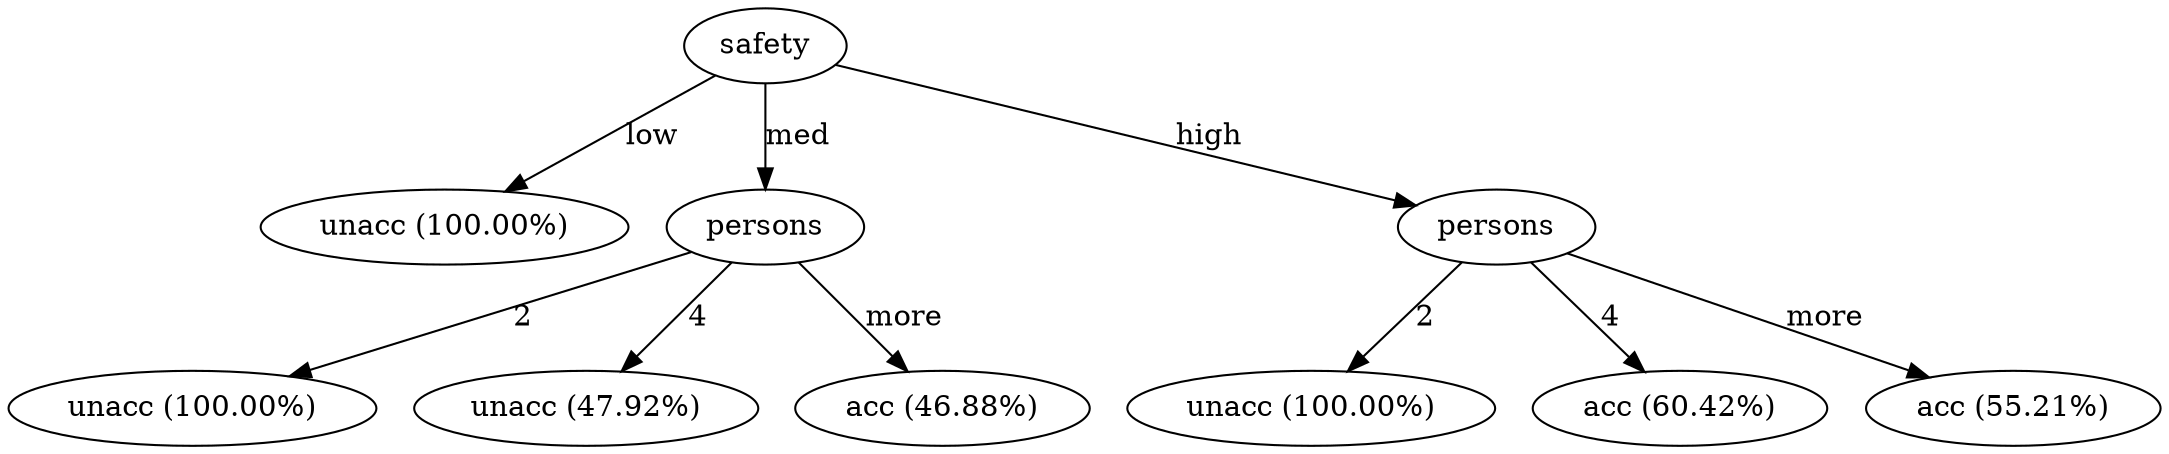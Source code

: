 digraph G {
"bg==" [ shape=oval label="safety"]
"bg==" -> "bi0w" [ label="low" ]
"bi0w" [ shape=oval label="unacc (100.00%)"]
"bg==" -> "bi0x" [ label="med" ]
"bi0x" [ shape=oval label="persons"]
"bi0x" -> "bi0xLTA=" [ label="2" ]
"bi0xLTA=" [ shape=oval label="unacc (100.00%)"]
"bi0x" -> "bi0xLTE=" [ label="4" ]
"bi0xLTE=" [ shape=oval label="unacc (47.92%)"]
"bi0x" -> "bi0xLTI=" [ label="more" ]
"bi0xLTI=" [ shape=oval label="acc (46.88%)"]
"bg==" -> "bi0y" [ label="high" ]
"bi0y" [ shape=oval label="persons"]
"bi0y" -> "bi0yLTA=" [ label="2" ]
"bi0yLTA=" [ shape=oval label="unacc (100.00%)"]
"bi0y" -> "bi0yLTE=" [ label="4" ]
"bi0yLTE=" [ shape=oval label="acc (60.42%)"]
"bi0y" -> "bi0yLTI=" [ label="more" ]
"bi0yLTI=" [ shape=oval label="acc (55.21%)"]
}
